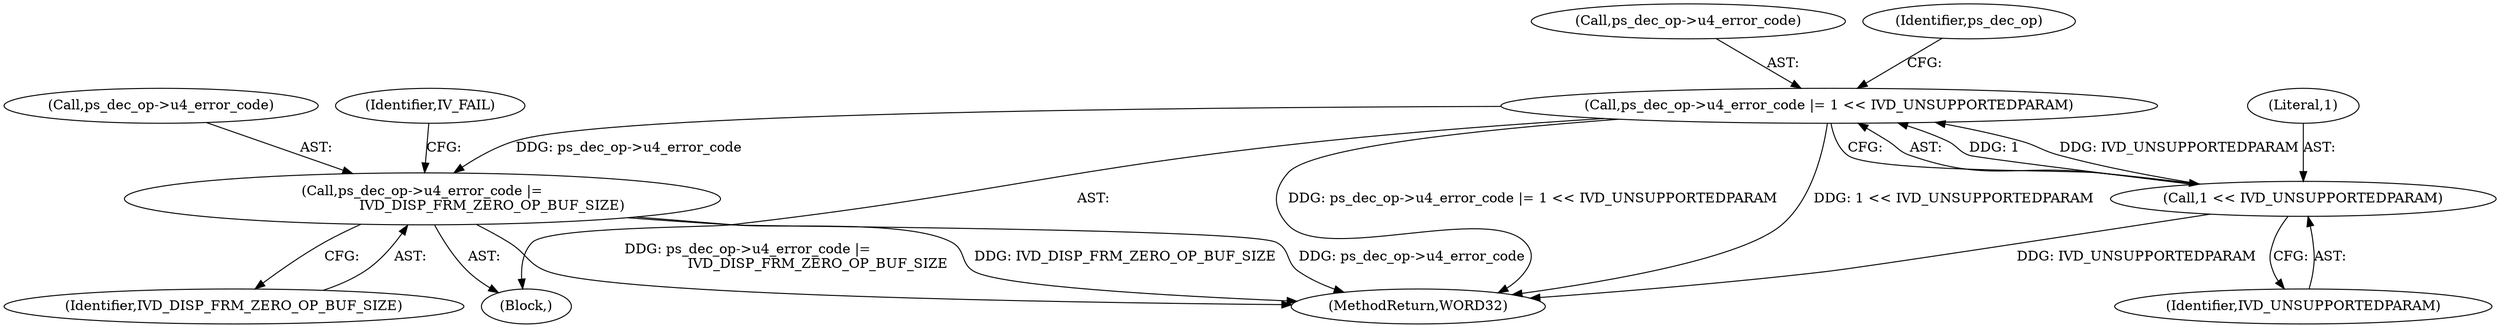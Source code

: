 digraph "0_Android_7109ce3f8f90a28ca9f0ee6e14f6ac5e414c62cf@pointer" {
"1000448" [label="(Call,ps_dec_op->u4_error_code |=\n                                IVD_DISP_FRM_ZERO_OP_BUF_SIZE)"];
"1000441" [label="(Call,ps_dec_op->u4_error_code |= 1 << IVD_UNSUPPORTEDPARAM)"];
"1000445" [label="(Call,1 << IVD_UNSUPPORTEDPARAM)"];
"1000440" [label="(Block,)"];
"1000442" [label="(Call,ps_dec_op->u4_error_code)"];
"1000452" [label="(Identifier,IVD_DISP_FRM_ZERO_OP_BUF_SIZE)"];
"1000449" [label="(Call,ps_dec_op->u4_error_code)"];
"1000441" [label="(Call,ps_dec_op->u4_error_code |= 1 << IVD_UNSUPPORTEDPARAM)"];
"1000445" [label="(Call,1 << IVD_UNSUPPORTEDPARAM)"];
"1000446" [label="(Literal,1)"];
"1000448" [label="(Call,ps_dec_op->u4_error_code |=\n                                IVD_DISP_FRM_ZERO_OP_BUF_SIZE)"];
"1002160" [label="(MethodReturn,WORD32)"];
"1000447" [label="(Identifier,IVD_UNSUPPORTEDPARAM)"];
"1000450" [label="(Identifier,ps_dec_op)"];
"1000454" [label="(Identifier,IV_FAIL)"];
"1000448" -> "1000440"  [label="AST: "];
"1000448" -> "1000452"  [label="CFG: "];
"1000449" -> "1000448"  [label="AST: "];
"1000452" -> "1000448"  [label="AST: "];
"1000454" -> "1000448"  [label="CFG: "];
"1000448" -> "1002160"  [label="DDG: IVD_DISP_FRM_ZERO_OP_BUF_SIZE"];
"1000448" -> "1002160"  [label="DDG: ps_dec_op->u4_error_code"];
"1000448" -> "1002160"  [label="DDG: ps_dec_op->u4_error_code |=\n                                IVD_DISP_FRM_ZERO_OP_BUF_SIZE"];
"1000441" -> "1000448"  [label="DDG: ps_dec_op->u4_error_code"];
"1000441" -> "1000440"  [label="AST: "];
"1000441" -> "1000445"  [label="CFG: "];
"1000442" -> "1000441"  [label="AST: "];
"1000445" -> "1000441"  [label="AST: "];
"1000450" -> "1000441"  [label="CFG: "];
"1000441" -> "1002160"  [label="DDG: 1 << IVD_UNSUPPORTEDPARAM"];
"1000441" -> "1002160"  [label="DDG: ps_dec_op->u4_error_code |= 1 << IVD_UNSUPPORTEDPARAM"];
"1000445" -> "1000441"  [label="DDG: 1"];
"1000445" -> "1000441"  [label="DDG: IVD_UNSUPPORTEDPARAM"];
"1000445" -> "1000447"  [label="CFG: "];
"1000446" -> "1000445"  [label="AST: "];
"1000447" -> "1000445"  [label="AST: "];
"1000445" -> "1002160"  [label="DDG: IVD_UNSUPPORTEDPARAM"];
}
